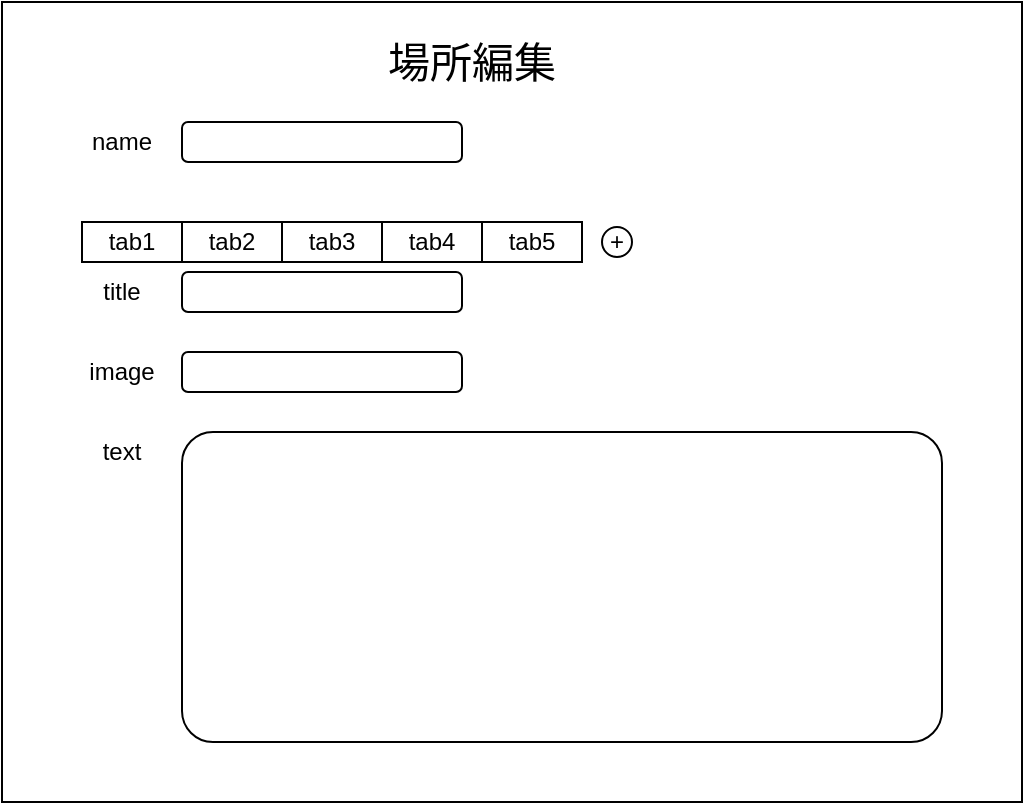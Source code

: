 <mxfile>
    <diagram id="gMrD6HwkKD_oTHv4XLgn" name="Page-1">
        <mxGraphModel dx="705" dy="630" grid="1" gridSize="10" guides="1" tooltips="1" connect="1" arrows="1" fold="1" page="1" pageScale="1" pageWidth="827" pageHeight="1169" math="0" shadow="0">
            <root>
                <mxCell id="0"/>
                <mxCell id="1" parent="0"/>
                <mxCell id="2" value="" style="rounded=0;whiteSpace=wrap;html=1;" vertex="1" parent="1">
                    <mxGeometry x="90" y="160" width="510" height="400" as="geometry"/>
                </mxCell>
                <mxCell id="3" value="場所編集" style="text;html=1;strokeColor=none;fillColor=none;align=center;verticalAlign=middle;whiteSpace=wrap;rounded=0;fontSize=21;" vertex="1" parent="1">
                    <mxGeometry x="240" y="175" width="170" height="30" as="geometry"/>
                </mxCell>
                <mxCell id="4" value="" style="rounded=1;whiteSpace=wrap;html=1;" vertex="1" parent="1">
                    <mxGeometry x="180" y="220" width="140" height="20" as="geometry"/>
                </mxCell>
                <mxCell id="5" value="name" style="text;html=1;strokeColor=none;fillColor=none;align=center;verticalAlign=middle;whiteSpace=wrap;rounded=0;" vertex="1" parent="1">
                    <mxGeometry x="120" y="215" width="60" height="30" as="geometry"/>
                </mxCell>
                <mxCell id="6" value="tab1" style="rounded=0;whiteSpace=wrap;html=1;" vertex="1" parent="1">
                    <mxGeometry x="130" y="270" width="50" height="20" as="geometry"/>
                </mxCell>
                <mxCell id="7" value="tab2" style="rounded=0;whiteSpace=wrap;html=1;" vertex="1" parent="1">
                    <mxGeometry x="180" y="270" width="50" height="20" as="geometry"/>
                </mxCell>
                <mxCell id="8" value="tab3" style="rounded=0;whiteSpace=wrap;html=1;" vertex="1" parent="1">
                    <mxGeometry x="230" y="270" width="50" height="20" as="geometry"/>
                </mxCell>
                <mxCell id="9" value="tab5" style="rounded=0;whiteSpace=wrap;html=1;" vertex="1" parent="1">
                    <mxGeometry x="330" y="270" width="50" height="20" as="geometry"/>
                </mxCell>
                <mxCell id="10" value="tab4" style="rounded=0;whiteSpace=wrap;html=1;" vertex="1" parent="1">
                    <mxGeometry x="280" y="270" width="50" height="20" as="geometry"/>
                </mxCell>
                <mxCell id="11" value="" style="rounded=1;whiteSpace=wrap;html=1;" vertex="1" parent="1">
                    <mxGeometry x="180" y="295" width="140" height="20" as="geometry"/>
                </mxCell>
                <mxCell id="12" value="title" style="text;html=1;strokeColor=none;fillColor=none;align=center;verticalAlign=middle;whiteSpace=wrap;rounded=0;" vertex="1" parent="1">
                    <mxGeometry x="120" y="290" width="60" height="30" as="geometry"/>
                </mxCell>
                <mxCell id="13" value="" style="rounded=1;whiteSpace=wrap;html=1;" vertex="1" parent="1">
                    <mxGeometry x="180" y="335" width="140" height="20" as="geometry"/>
                </mxCell>
                <mxCell id="14" value="image" style="text;html=1;strokeColor=none;fillColor=none;align=center;verticalAlign=middle;whiteSpace=wrap;rounded=0;" vertex="1" parent="1">
                    <mxGeometry x="120" y="330" width="60" height="30" as="geometry"/>
                </mxCell>
                <mxCell id="15" value="" style="rounded=1;whiteSpace=wrap;html=1;arcSize=10;" vertex="1" parent="1">
                    <mxGeometry x="180" y="375" width="380" height="155" as="geometry"/>
                </mxCell>
                <mxCell id="16" value="text" style="text;html=1;strokeColor=none;fillColor=none;align=center;verticalAlign=middle;whiteSpace=wrap;rounded=0;" vertex="1" parent="1">
                    <mxGeometry x="120" y="370" width="60" height="30" as="geometry"/>
                </mxCell>
                <mxCell id="17" value="+" style="ellipse;whiteSpace=wrap;html=1;aspect=fixed;" vertex="1" parent="1">
                    <mxGeometry x="390" y="272.5" width="15" height="15" as="geometry"/>
                </mxCell>
            </root>
        </mxGraphModel>
    </diagram>
</mxfile>